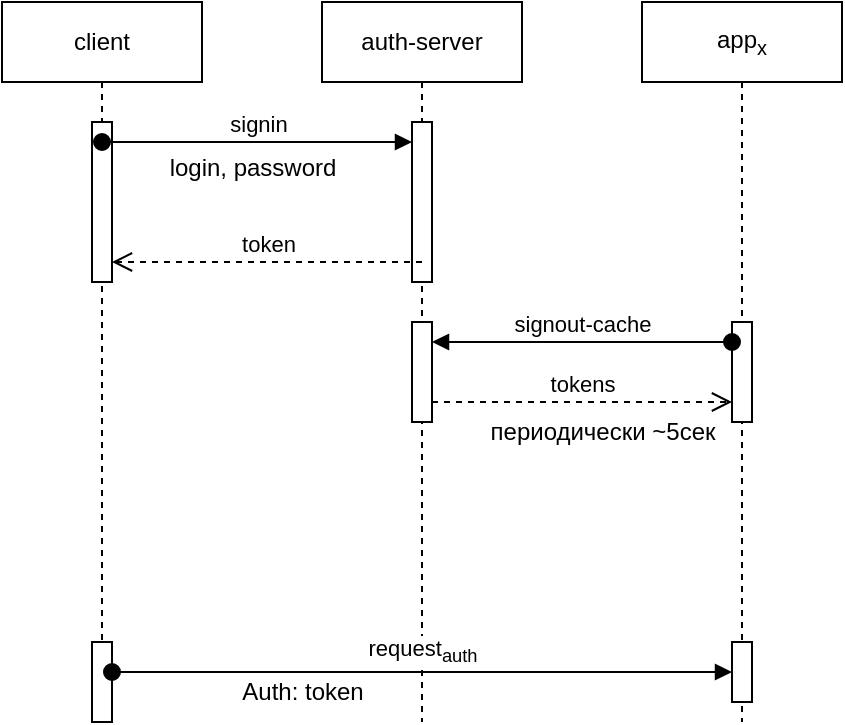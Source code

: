 <mxfile version="21.6.8" type="device">
  <diagram name="Page-1" id="Ck9zPebdBhUpTqyuM98C">
    <mxGraphModel dx="649" dy="401" grid="1" gridSize="10" guides="1" tooltips="1" connect="1" arrows="1" fold="1" page="1" pageScale="1" pageWidth="850" pageHeight="1100" math="0" shadow="0">
      <root>
        <mxCell id="0" />
        <mxCell id="1" parent="0" />
        <mxCell id="9YKgwstdMFYNzq1ilneg-2" value="client" style="shape=umlLifeline;perimeter=lifelinePerimeter;whiteSpace=wrap;html=1;container=1;dropTarget=0;collapsible=0;recursiveResize=0;outlineConnect=0;portConstraint=eastwest;newEdgeStyle={&quot;edgeStyle&quot;:&quot;elbowEdgeStyle&quot;,&quot;elbow&quot;:&quot;vertical&quot;,&quot;curved&quot;:0,&quot;rounded&quot;:0};" vertex="1" parent="1">
          <mxGeometry x="120" y="240" width="100" height="360" as="geometry" />
        </mxCell>
        <mxCell id="9YKgwstdMFYNzq1ilneg-5" value="" style="html=1;points=[];perimeter=orthogonalPerimeter;outlineConnect=0;targetShapes=umlLifeline;portConstraint=eastwest;newEdgeStyle={&quot;edgeStyle&quot;:&quot;elbowEdgeStyle&quot;,&quot;elbow&quot;:&quot;vertical&quot;,&quot;curved&quot;:0,&quot;rounded&quot;:0};" vertex="1" parent="9YKgwstdMFYNzq1ilneg-2">
          <mxGeometry x="45" y="60" width="10" height="80" as="geometry" />
        </mxCell>
        <mxCell id="9YKgwstdMFYNzq1ilneg-15" value="" style="html=1;points=[];perimeter=orthogonalPerimeter;outlineConnect=0;targetShapes=umlLifeline;portConstraint=eastwest;newEdgeStyle={&quot;edgeStyle&quot;:&quot;elbowEdgeStyle&quot;,&quot;elbow&quot;:&quot;vertical&quot;,&quot;curved&quot;:0,&quot;rounded&quot;:0};" vertex="1" parent="9YKgwstdMFYNzq1ilneg-2">
          <mxGeometry x="45" y="320" width="10" height="40" as="geometry" />
        </mxCell>
        <mxCell id="9YKgwstdMFYNzq1ilneg-3" value="auth-server" style="shape=umlLifeline;perimeter=lifelinePerimeter;whiteSpace=wrap;html=1;container=1;dropTarget=0;collapsible=0;recursiveResize=0;outlineConnect=0;portConstraint=eastwest;newEdgeStyle={&quot;edgeStyle&quot;:&quot;elbowEdgeStyle&quot;,&quot;elbow&quot;:&quot;vertical&quot;,&quot;curved&quot;:0,&quot;rounded&quot;:0};" vertex="1" parent="1">
          <mxGeometry x="280" y="240" width="100" height="360" as="geometry" />
        </mxCell>
        <mxCell id="9YKgwstdMFYNzq1ilneg-9" value="" style="html=1;points=[];perimeter=orthogonalPerimeter;outlineConnect=0;targetShapes=umlLifeline;portConstraint=eastwest;newEdgeStyle={&quot;edgeStyle&quot;:&quot;elbowEdgeStyle&quot;,&quot;elbow&quot;:&quot;vertical&quot;,&quot;curved&quot;:0,&quot;rounded&quot;:0};" vertex="1" parent="9YKgwstdMFYNzq1ilneg-3">
          <mxGeometry x="45" y="60" width="10" height="80" as="geometry" />
        </mxCell>
        <mxCell id="9YKgwstdMFYNzq1ilneg-22" value="" style="html=1;points=[];perimeter=orthogonalPerimeter;outlineConnect=0;targetShapes=umlLifeline;portConstraint=eastwest;newEdgeStyle={&quot;edgeStyle&quot;:&quot;elbowEdgeStyle&quot;,&quot;elbow&quot;:&quot;vertical&quot;,&quot;curved&quot;:0,&quot;rounded&quot;:0};" vertex="1" parent="9YKgwstdMFYNzq1ilneg-3">
          <mxGeometry x="45" y="160" width="10" height="50" as="geometry" />
        </mxCell>
        <mxCell id="9YKgwstdMFYNzq1ilneg-4" value="app&lt;sub&gt;x&lt;/sub&gt;" style="shape=umlLifeline;perimeter=lifelinePerimeter;whiteSpace=wrap;html=1;container=1;dropTarget=0;collapsible=0;recursiveResize=0;outlineConnect=0;portConstraint=eastwest;newEdgeStyle={&quot;edgeStyle&quot;:&quot;elbowEdgeStyle&quot;,&quot;elbow&quot;:&quot;vertical&quot;,&quot;curved&quot;:0,&quot;rounded&quot;:0};" vertex="1" parent="1">
          <mxGeometry x="440" y="240" width="100" height="360" as="geometry" />
        </mxCell>
        <mxCell id="9YKgwstdMFYNzq1ilneg-12" value="" style="html=1;points=[];perimeter=orthogonalPerimeter;outlineConnect=0;targetShapes=umlLifeline;portConstraint=eastwest;newEdgeStyle={&quot;edgeStyle&quot;:&quot;elbowEdgeStyle&quot;,&quot;elbow&quot;:&quot;vertical&quot;,&quot;curved&quot;:0,&quot;rounded&quot;:0};" vertex="1" parent="9YKgwstdMFYNzq1ilneg-4">
          <mxGeometry x="45" y="320" width="10" height="30" as="geometry" />
        </mxCell>
        <mxCell id="9YKgwstdMFYNzq1ilneg-19" value="" style="html=1;points=[];perimeter=orthogonalPerimeter;outlineConnect=0;targetShapes=umlLifeline;portConstraint=eastwest;newEdgeStyle={&quot;edgeStyle&quot;:&quot;elbowEdgeStyle&quot;,&quot;elbow&quot;:&quot;vertical&quot;,&quot;curved&quot;:0,&quot;rounded&quot;:0};" vertex="1" parent="9YKgwstdMFYNzq1ilneg-4">
          <mxGeometry x="45" y="160" width="10" height="50" as="geometry" />
        </mxCell>
        <mxCell id="9YKgwstdMFYNzq1ilneg-8" value="signin" style="html=1;verticalAlign=bottom;startArrow=oval;startFill=1;endArrow=block;startSize=8;edgeStyle=elbowEdgeStyle;elbow=vertical;curved=0;rounded=0;" edge="1" parent="1" target="9YKgwstdMFYNzq1ilneg-9">
          <mxGeometry width="60" relative="1" as="geometry">
            <mxPoint x="170" y="310" as="sourcePoint" />
            <mxPoint x="230" y="310" as="targetPoint" />
          </mxGeometry>
        </mxCell>
        <mxCell id="9YKgwstdMFYNzq1ilneg-10" value="token" style="html=1;verticalAlign=bottom;endArrow=open;dashed=1;endSize=8;edgeStyle=elbowEdgeStyle;elbow=vertical;curved=0;rounded=0;" edge="1" parent="1" target="9YKgwstdMFYNzq1ilneg-5">
          <mxGeometry relative="1" as="geometry">
            <mxPoint x="330" y="370" as="sourcePoint" />
            <mxPoint x="250" y="370" as="targetPoint" />
          </mxGeometry>
        </mxCell>
        <mxCell id="9YKgwstdMFYNzq1ilneg-11" value="login, password" style="text;html=1;align=center;verticalAlign=middle;resizable=0;points=[];autosize=1;strokeColor=none;fillColor=none;" vertex="1" parent="1">
          <mxGeometry x="190" y="308" width="110" height="30" as="geometry" />
        </mxCell>
        <mxCell id="9YKgwstdMFYNzq1ilneg-13" value="request&lt;sub&gt;auth&lt;/sub&gt;" style="html=1;verticalAlign=bottom;startArrow=oval;startFill=1;endArrow=block;startSize=8;edgeStyle=elbowEdgeStyle;elbow=vertical;curved=0;rounded=0;" edge="1" parent="1" source="9YKgwstdMFYNzq1ilneg-15" target="9YKgwstdMFYNzq1ilneg-12">
          <mxGeometry width="60" relative="1" as="geometry">
            <mxPoint x="170" y="420.05" as="sourcePoint" />
            <mxPoint x="430" y="420" as="targetPoint" />
          </mxGeometry>
        </mxCell>
        <mxCell id="9YKgwstdMFYNzq1ilneg-17" value="Auth: token" style="text;html=1;align=center;verticalAlign=middle;resizable=0;points=[];autosize=1;strokeColor=none;fillColor=none;" vertex="1" parent="1">
          <mxGeometry x="230" y="570" width="80" height="30" as="geometry" />
        </mxCell>
        <mxCell id="9YKgwstdMFYNzq1ilneg-20" value="signout-cache" style="html=1;verticalAlign=bottom;startArrow=oval;startFill=1;endArrow=block;startSize=8;edgeStyle=elbowEdgeStyle;elbow=vertical;curved=0;rounded=0;" edge="1" parent="1">
          <mxGeometry width="60" relative="1" as="geometry">
            <mxPoint x="485" y="410.0" as="sourcePoint" />
            <mxPoint x="335" y="410.0" as="targetPoint" />
          </mxGeometry>
        </mxCell>
        <mxCell id="9YKgwstdMFYNzq1ilneg-23" value="tokens" style="html=1;verticalAlign=bottom;endArrow=open;dashed=1;endSize=8;edgeStyle=elbowEdgeStyle;elbow=vertical;curved=0;rounded=0;" edge="1" parent="1" target="9YKgwstdMFYNzq1ilneg-19">
          <mxGeometry relative="1" as="geometry">
            <mxPoint x="335" y="440.05" as="sourcePoint" />
            <mxPoint x="180" y="440.05" as="targetPoint" />
          </mxGeometry>
        </mxCell>
        <mxCell id="9YKgwstdMFYNzq1ilneg-24" value="периодически ~5сек" style="text;html=1;align=center;verticalAlign=middle;resizable=0;points=[];autosize=1;strokeColor=none;fillColor=none;" vertex="1" parent="1">
          <mxGeometry x="350" y="440" width="140" height="30" as="geometry" />
        </mxCell>
      </root>
    </mxGraphModel>
  </diagram>
</mxfile>
